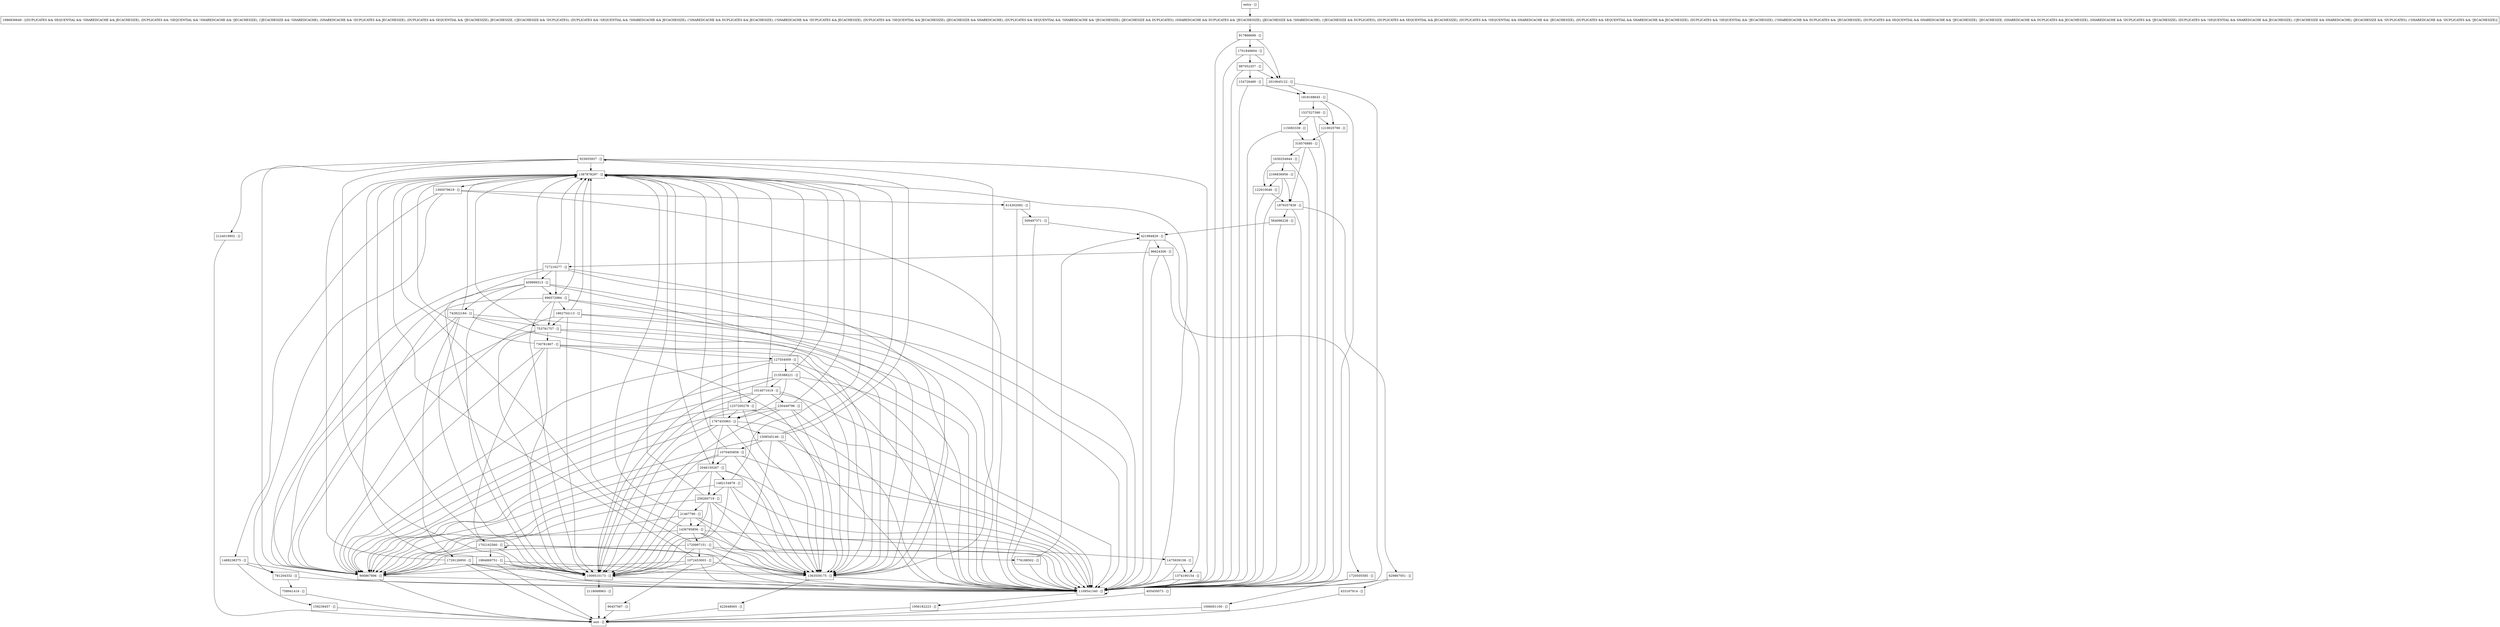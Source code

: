 digraph walkDatabaseTree {
node [shape=record];
925655937 [label="925655937 - []"];
1720505585 [label="1720505585 - []"];
1489238375 [label="1489238375 - []"];
1219025790 [label="1219025790 - []"];
1630254944 [label="1630254944 - []"];
154726480 [label="154726480 - []"];
2135388221 [label="2135388221 - []"];
230449796 [label="230449796 - []"];
1720997151 [label="1720997151 - []"];
122910046 [label="122910046 - []"];
1006001100 [label="1006001100 - []"];
1729126950 [label="1729126950 - []"];
730781867 [label="730781867 - []"];
422648065 [label="422648065 - []"];
1818168645 [label="1818168645 - []"];
1072453003 [label="1072453003 - []"];
21467790 [label="21467790 - []"];
127554009 [label="127554009 - []"];
159239457 [label="159239457 - []"];
509497371 [label="509497371 - []"];
1984869751 [label="1984869751 - []"];
256260719 [label="256260719 - []"];
1482154978 [label="1482154978 - []"];
1702162560 [label="1702162560 - []"];
1876357839 [label="1876357839 - []"];
1109541340 [label="1109541340 - []"];
entry [label="entry - []"];
exit [label="exit - []"];
1363559175 [label="1363559175 - []"];
1701846604 [label="1701846604 - []"];
1009510173 [label="1009510173 - []"];
2010645122 [label="2010645122 - []"];
753791757 [label="753791757 - []"];
2046150267 [label="2046150267 - []"];
629867051 [label="629867051 - []"];
987052357 [label="987052357 - []"];
2124019902 [label="2124019902 - []"];
996572984 [label="996572984 - []"];
2118068963 [label="2118068963 - []"];
776188502 [label="776188502 - []"];
1537527390 [label="1537527390 - []"];
405450073 [label="405450073 - []"];
115083339 [label="115083339 - []"];
1014071619 [label="1014071619 - []"];
1070405858 [label="1070405858 - []"];
917866699 [label="917866699 - []"];
727216277 [label="727216277 - []"];
1436795856 [label="1436795856 - []"];
2106836956 [label="2106836956 - []"];
781204332 [label="781204332 - []"];
758941416 [label="758941416 - []"];
906867896 [label="906867896 - []"];
1508545146 [label="1508545146 - []"];
614302092 [label="614302092 - []"];
318576880 [label="318576880 - []"];
1387878297 [label="1387878297 - []"];
742822184 [label="742822184 - []"];
1237200278 [label="1237200278 - []"];
1374190154 [label="1374190154 - []"];
421994829 [label="421994829 - []"];
96624306 [label="96624306 - []"];
564096228 [label="564096228 - []"];
433167914 [label="433167914 - []"];
1300579619 [label="1300579619 - []"];
1767455963 [label="1767455963 - []"];
1986836649 [label="1986836649 - [(DUPLICATES && SEQUENTIAL && !SHAREDCACHE && JECACHESIZE), (DUPLICATES && !SEQUENTIAL && !SHAREDCACHE && !JECACHESIZE), (!JECACHESIZE && !SHAREDCACHE), (SHAREDCACHE && !DUPLICATES && JECACHESIZE), (DUPLICATES && SEQUENTIAL && !JECACHESIZE), JECACHESIZE, (!JECACHESIZE && !DUPLICATES), (DUPLICATES && !SEQUENTIAL && !SHAREDCACHE && JECACHESIZE), (!SHAREDCACHE && DUPLICATES && JECACHESIZE), (!SHAREDCACHE && !DUPLICATES && JECACHESIZE), (DUPLICATES && !SEQUENTIAL && JECACHESIZE), (JECACHESIZE && SHAREDCACHE), (DUPLICATES && SEQUENTIAL && !SHAREDCACHE && !JECACHESIZE), (JECACHESIZE && DUPLICATES), (SHAREDCACHE && DUPLICATES && !JECACHESIZE), (JECACHESIZE && !SHAREDCACHE), (!JECACHESIZE && DUPLICATES), (DUPLICATES && SEQUENTIAL && JECACHESIZE), (DUPLICATES && !SEQUENTIAL && SHAREDCACHE && !JECACHESIZE), (DUPLICATES && SEQUENTIAL && SHAREDCACHE && JECACHESIZE), (DUPLICATES && !SEQUENTIAL && !JECACHESIZE), (!SHAREDCACHE && DUPLICATES && !JECACHESIZE), (DUPLICATES && SEQUENTIAL && SHAREDCACHE && !JECACHESIZE), !JECACHESIZE, (SHAREDCACHE && DUPLICATES && JECACHESIZE), (SHAREDCACHE && !DUPLICATES && !JECACHESIZE), (DUPLICATES && !SEQUENTIAL && SHAREDCACHE && JECACHESIZE), (!JECACHESIZE && SHAREDCACHE), (JECACHESIZE && !DUPLICATES), (!SHAREDCACHE && !DUPLICATES && !JECACHESIZE)]"];
1956182223 [label="1956182223 - []"];
90457567 [label="90457567 - []"];
1475939158 [label="1475939158 - []"];
1862754113 [label="1862754113 - []"];
459999313 [label="459999313 - []"];
entry;
exit;
925655937 -> 1387878297;
925655937 -> 1363559175;
925655937 -> 2124019902;
925655937 -> 1009510173;
925655937 -> 906867896;
925655937 -> 1109541340;
1720505585 -> 1006001100;
1720505585 -> 1109541340;
1489238375 -> 159239457;
1489238375 -> 781204332;
1489238375 -> 1109541340;
1219025790 -> 1109541340;
1219025790 -> 318576880;
1630254944 -> 122910046;
1630254944 -> 2106836956;
1630254944 -> 1109541340;
154726480 -> 1818168645;
154726480 -> 1109541340;
2135388221 -> 1014071619;
2135388221 -> 1767455963;
2135388221 -> 1387878297;
2135388221 -> 1363559175;
2135388221 -> 1009510173;
2135388221 -> 906867896;
2135388221 -> 1109541340;
230449796 -> 1767455963;
230449796 -> 1387878297;
230449796 -> 1363559175;
230449796 -> 1009510173;
230449796 -> 906867896;
230449796 -> 1109541340;
1720997151 -> 1072453003;
1720997151 -> 1387878297;
1720997151 -> 1363559175;
1720997151 -> 1009510173;
1720997151 -> 906867896;
1720997151 -> 776188502;
1720997151 -> 1109541340;
122910046 -> 1876357839;
122910046 -> 1109541340;
1006001100 -> exit;
1729126950 -> 1387878297;
1729126950 -> 1363559175;
1729126950 -> exit;
1729126950 -> 1009510173;
1729126950 -> 906867896;
1729126950 -> 1109541340;
730781867 -> 1387878297;
730781867 -> 1363559175;
730781867 -> 127554009;
730781867 -> 1009510173;
730781867 -> 1702162560;
730781867 -> 906867896;
730781867 -> 1109541340;
422648065 -> exit;
1818168645 -> 1109541340;
1818168645 -> 1537527390;
1818168645 -> 1219025790;
1072453003 -> 1387878297;
1072453003 -> 1363559175;
1072453003 -> 90457567;
1072453003 -> 1009510173;
1072453003 -> 906867896;
1072453003 -> 1109541340;
21467790 -> 1387878297;
21467790 -> 1363559175;
21467790 -> 1436795856;
21467790 -> 1009510173;
21467790 -> 906867896;
21467790 -> 1109541340;
127554009 -> 2135388221;
127554009 -> 1387878297;
127554009 -> 1363559175;
127554009 -> 1009510173;
127554009 -> 906867896;
127554009 -> 1109541340;
159239457 -> exit;
509497371 -> 421994829;
509497371 -> 1109541340;
1984869751 -> 1387878297;
1984869751 -> 1363559175;
1984869751 -> exit;
1984869751 -> 1009510173;
1984869751 -> 906867896;
1984869751 -> 1109541340;
256260719 -> 1387878297;
256260719 -> 1363559175;
256260719 -> 21467790;
256260719 -> 1436795856;
256260719 -> 1009510173;
256260719 -> 906867896;
256260719 -> 1109541340;
1482154978 -> 1387878297;
1482154978 -> 1363559175;
1482154978 -> 256260719;
1482154978 -> 1009510173;
1482154978 -> 906867896;
1482154978 -> 1109541340;
1702162560 -> 1387878297;
1702162560 -> 1363559175;
1702162560 -> 1984869751;
1702162560 -> 1009510173;
1702162560 -> 1702162560;
1702162560 -> 906867896;
1702162560 -> 1109541340;
1876357839 -> 564096228;
1876357839 -> 1109541340;
1876357839 -> 629867051;
1109541340 -> 1956182223;
1109541340 -> 1109541340;
entry -> 1986836649;
1363559175 -> 422648065;
1363559175 -> 1109541340;
1701846604 -> 987052357;
1701846604 -> 2010645122;
1701846604 -> 1109541340;
1009510173 -> 2118068963;
1009510173 -> 1109541340;
2010645122 -> 1818168645;
2010645122 -> 1109541340;
753791757 -> 1387878297;
753791757 -> 1363559175;
753791757 -> 1009510173;
753791757 -> 730781867;
753791757 -> 906867896;
753791757 -> 1109541340;
2046150267 -> 1387878297;
2046150267 -> 1363559175;
2046150267 -> 256260719;
2046150267 -> 1482154978;
2046150267 -> 1009510173;
2046150267 -> 906867896;
2046150267 -> 1109541340;
629867051 -> 433167914;
629867051 -> 1109541340;
987052357 -> 154726480;
987052357 -> 2010645122;
987052357 -> 1109541340;
2124019902 -> exit;
996572984 -> 1387878297;
996572984 -> 1363559175;
996572984 -> 1009510173;
996572984 -> 753791757;
996572984 -> 1862754113;
996572984 -> 906867896;
996572984 -> 1109541340;
2118068963 -> exit;
776188502 -> 421994829;
776188502 -> 1109541340;
1537527390 -> 115083339;
1537527390 -> 1109541340;
1537527390 -> 1219025790;
405450073 -> exit;
115083339 -> 1109541340;
115083339 -> 318576880;
1014071619 -> 1387878297;
1014071619 -> 1363559175;
1014071619 -> 230449796;
1014071619 -> 1009510173;
1014071619 -> 1237200278;
1014071619 -> 906867896;
1014071619 -> 1109541340;
1070405858 -> 1387878297;
1070405858 -> 1363559175;
1070405858 -> 1009510173;
1070405858 -> 906867896;
1070405858 -> 2046150267;
1070405858 -> 1109541340;
917866699 -> 1701846604;
917866699 -> 2010645122;
917866699 -> 1109541340;
727216277 -> 1387878297;
727216277 -> 1363559175;
727216277 -> 996572984;
727216277 -> 1009510173;
727216277 -> 906867896;
727216277 -> 459999313;
727216277 -> 1109541340;
1436795856 -> 1387878297;
1436795856 -> 1363559175;
1436795856 -> 1720997151;
1436795856 -> 1009510173;
1436795856 -> 1475939158;
1436795856 -> 906867896;
1436795856 -> 1109541340;
2106836956 -> 122910046;
2106836956 -> 1876357839;
2106836956 -> 1109541340;
781204332 -> 758941416;
781204332 -> 1109541340;
758941416 -> exit;
906867896 -> exit;
906867896 -> 1109541340;
1508545146 -> 1387878297;
1508545146 -> 1363559175;
1508545146 -> 1070405858;
1508545146 -> 925655937;
1508545146 -> 1009510173;
1508545146 -> 906867896;
1508545146 -> 1109541340;
614302092 -> 509497371;
614302092 -> 1109541340;
318576880 -> 1630254944;
318576880 -> 1876357839;
318576880 -> 1109541340;
1387878297 -> 1109541340;
1387878297 -> 1300579619;
742822184 -> 1387878297;
742822184 -> 1363559175;
742822184 -> 1009510173;
742822184 -> 753791757;
742822184 -> 1729126950;
742822184 -> 906867896;
742822184 -> 1109541340;
1237200278 -> 1767455963;
1237200278 -> 1387878297;
1237200278 -> 1363559175;
1237200278 -> 1009510173;
1237200278 -> 906867896;
1237200278 -> 1109541340;
1374190154 -> 405450073;
1374190154 -> 1109541340;
421994829 -> 1374190154;
421994829 -> 96624306;
421994829 -> 1109541340;
96624306 -> 727216277;
96624306 -> 1720505585;
96624306 -> 1109541340;
564096228 -> 421994829;
564096228 -> 1109541340;
433167914 -> exit;
1300579619 -> 781204332;
1300579619 -> 1489238375;
1300579619 -> 614302092;
1300579619 -> 1109541340;
1767455963 -> 1387878297;
1767455963 -> 1363559175;
1767455963 -> 1009510173;
1767455963 -> 1508545146;
1767455963 -> 906867896;
1767455963 -> 2046150267;
1767455963 -> 1109541340;
1986836649 -> 917866699;
1956182223 -> exit;
90457567 -> exit;
1475939158 -> 1374190154;
1475939158 -> 1109541340;
1862754113 -> 1387878297;
1862754113 -> 1363559175;
1862754113 -> 1009510173;
1862754113 -> 753791757;
1862754113 -> 906867896;
1862754113 -> 1109541340;
459999313 -> 1387878297;
459999313 -> 1363559175;
459999313 -> 996572984;
459999313 -> 742822184;
459999313 -> 1009510173;
459999313 -> 906867896;
459999313 -> 1109541340;
}
